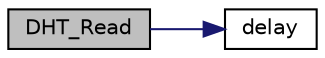 digraph "DHT_Read"
{
 // LATEX_PDF_SIZE
  edge [fontname="Helvetica",fontsize="10",labelfontname="Helvetica",labelfontsize="10"];
  node [fontname="Helvetica",fontsize="10",shape=record];
  rankdir="LR";
  Node1 [label="DHT_Read",height=0.2,width=0.4,color="black", fillcolor="grey75", style="filled", fontcolor="black",tooltip=" "];
  Node1 -> Node2 [color="midnightblue",fontsize="10",style="solid",fontname="Helvetica"];
  Node2 [label="delay",height=0.2,width=0.4,color="black", fillcolor="white", style="filled",URL="$_d_h_t_8c.html#a65c8b753e8138acf1e4f09fd2677d779",tooltip=" "];
}
